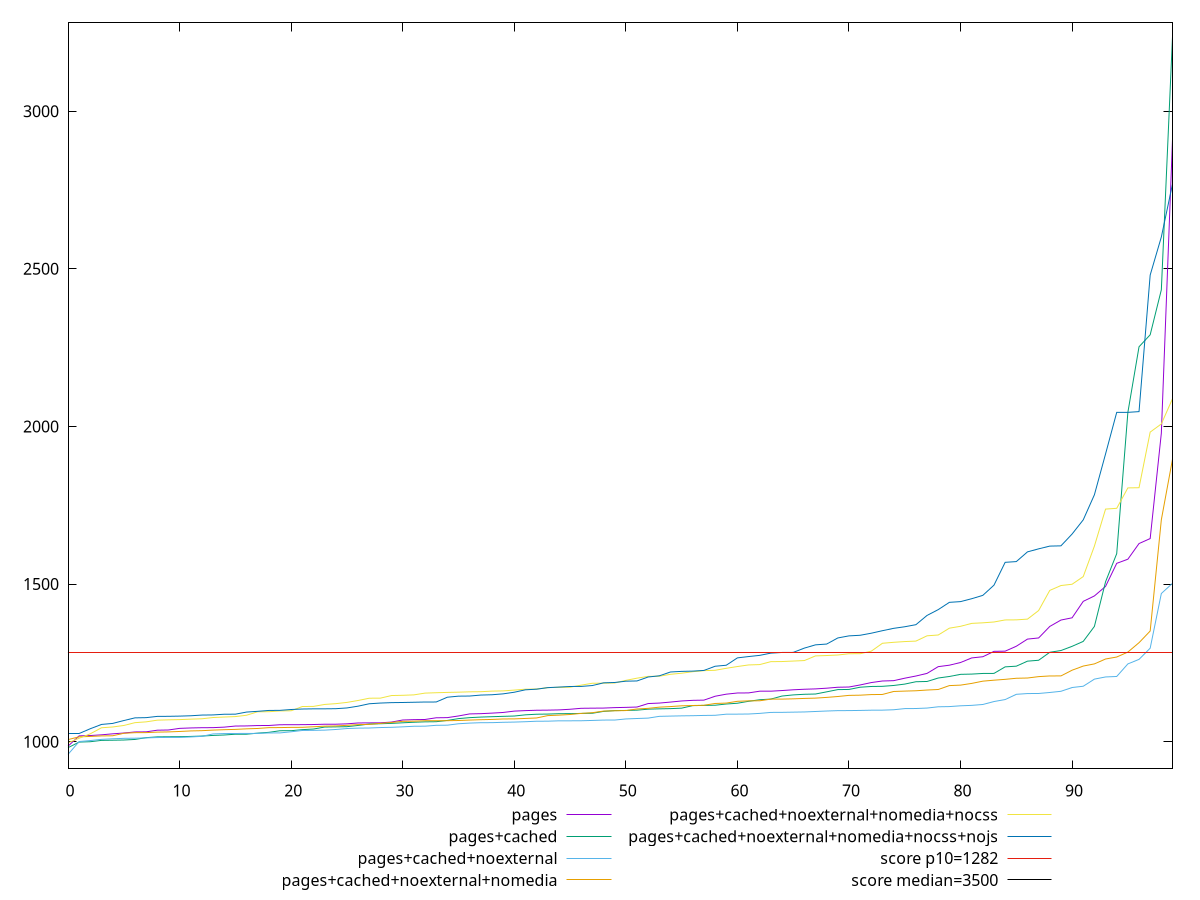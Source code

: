 reset

$pages <<EOF
0 985.7040000000006
1 1018.4480000000003
2 1019.4880000000003
3 1021.7720000000004
4 1024.912000000001
5 1027.4559999999997
6 1030.8960000000002
7 1031.2320000000007
8 1036.404000000001
9 1037.0920000000006
10 1042.2160000000006
11 1043.5520000000008
12 1044.3320000000003
13 1044.5360000000007
14 1046.1480000000001
15 1049.6040000000003
16 1050
17 1051.1680000000008
18 1051.336
19 1053.7520000000002
20 1053.7760000000003
21 1054.028
22 1054.4360000000004
23 1055.3360000000002
24 1055.3880000000001
25 1056.5920000000003
26 1059.3480000000004
27 1059.6759999999995
28 1059.8039999999996
29 1062.1920000000005
30 1068.7760000000005
31 1069.9280000000003
32 1070.4200000000003
33 1075.8040000000008
34 1076.3120000000006
35 1081.5800000000004
36 1088.076
37 1088.8960000000006
38 1090.6
39 1092.6919999999996
40 1096.9920000000004
41 1098.544
42 1099.6959999999997
43 1100.0680000000004
44 1100.7720000000006
45 1102.8400000000006
46 1105.8920000000007
47 1106.3040000000005
48 1106.6160000000002
49 1108.036
50 1108.832
51 1109.8919999999994
52 1120.9400000000003
53 1122.4640000000006
54 1125.6319999999994
55 1129.1600000000003
56 1131.1360000000002
57 1131.8199999999997
58 1144.1080000000002
59 1150.688
60 1154.4240000000002
61 1154.7079999999999
62 1160.1280000000002
63 1160.1920000000005
64 1162.2000000000003
65 1164.596
66 1166.3239999999996
67 1167.4479999999994
68 1169.6719999999996
69 1172.6679999999997
70 1173.4080000000001
71 1179.915999999999
72 1187.4920000000002
73 1192.4879999999998
74 1193.5559999999994
75 1201.3559999999995
76 1208.272
77 1216.6640000000007
78 1237.995999999999
79 1242.6120000000003
80 1251.1399999999987
81 1265.651999999999
82 1269.476
83 1286.5559999999987
84 1287.1279999999997
85 1302.7239999999986
86 1325.3839999999984
87 1329.008
88 1365.5679999999993
89 1385.8039999999999
90 1392.939999999999
91 1445.1119999999987
92 1462.311999999999
93 1492.576
94 1565.6759999999983
95 1578.8559999999986
96 1628.4799999999993
97 1644.3519999999994
98 1978.5719999999985
99 2909.8959999999984
EOF

$pagesCached <<EOF
0 981.0240000000006
1 998.7680000000005
2 999.8960000000005
3 1004.1400000000004
4 1004.6640000000002
5 1005.2840000000008
6 1007.0600000000006
7 1012.7800000000002
8 1015.2920000000004
9 1015.6560000000003
10 1015.9040000000006
11 1016.6960000000004
12 1017.8600000000005
13 1019.8120000000007
14 1021.2040000000006
15 1023.6840000000001
16 1023.7080000000005
17 1027.0480000000002
18 1029.6280000000004
19 1034.704000000001
20 1034.8120000000006
21 1038.1600000000003
22 1040.0920000000003
23 1046.3720000000005
24 1046.9640000000004
25 1047.5640000000005
26 1051.4920000000009
27 1055.956
28 1056.9400000000005
29 1058.0600000000006
30 1059.9080000000004
31 1061.6400000000003
32 1062.9120000000007
33 1063.3440000000005
34 1067.3960000000004
35 1073.1600000000008
36 1076.2440000000006
37 1078.0400000000004
38 1079.2920000000008
39 1080.3680000000004
40 1081.3720000000003
41 1085.1800000000003
42 1087.0920000000003
43 1087.6040000000005
44 1088.7720000000004
45 1088.9480000000003
46 1089.652
47 1090.1800000000003
48 1096.0160000000005
49 1098.6200000000006
50 1099.0480000000007
51 1100.0160000000008
52 1103.136
53 1104.1480000000006
54 1104.8360000000002
55 1106.3760000000004
56 1114.3480000000006
57 1115.0640000000003
58 1115.6280000000013
59 1119.4759999999994
60 1121.9320000000007
61 1128.0880000000006
62 1133.0760000000005
63 1135.136
64 1144.7920000000001
65 1148.3640000000003
66 1150.3400000000004
67 1151.195999999999
68 1158.0680000000004
69 1165.192
70 1165.6840000000007
71 1172.7480000000005
72 1175.1080000000004
73 1175.5840000000007
74 1178.2640000000004
75 1182.652
76 1190.1280000000008
77 1190.9839999999997
78 1201.931999999999
79 1206.8120000000004
80 1213.5800000000006
81 1214.4040000000007
82 1216.3840000000002
83 1216.5999999999992
84 1237.3239999999998
85 1239.4920000000006
86 1255.4160000000002
87 1258.2399999999998
88 1283.6079999999997
89 1289.1400000000006
90 1302.4399999999985
91 1318.1519999999998
92 1365.6120000000008
93 1507.1919999999986
94 1596.4280000000008
95 2044.3879999999992
96 2252.552
97 2290.6679999999997
98 2433.392
99 3236.2599999999984
EOF

$pagesCachedNoexternal <<EOF
0 959.6440000000007
1 1000.4880000000006
2 1003.5960000000006
3 1007.3320000000006
4 1009.2360000000006
5 1010.6000000000008
6 1011.0280000000008
7 1011.9880000000006
8 1013.1200000000001
9 1013.4880000000004
10 1013.5400000000004
11 1014.9720000000004
12 1016.8600000000002
13 1024.5800000000006
14 1025.7600000000004
15 1026.0400000000009
16 1026.076000000001
17 1026.3600000000004
18 1027.6960000000004
19 1027.8360000000002
20 1031.3920000000005
21 1035.5520000000008
22 1035.9640000000002
23 1036.6320000000005
24 1038.6680000000006
25 1041.7200000000005
26 1042.9640000000006
27 1043.3800000000003
28 1044.8359999999998
29 1045.5480000000007
30 1047.0680000000002
31 1048.9080000000004
32 1049.2000000000007
33 1051.9160000000004
34 1052.3400000000006
35 1056.8680000000002
36 1058.9520000000005
37 1060.236
38 1060.3560000000007
39 1061.4880000000005
40 1062.1800000000005
41 1063.3280000000007
42 1064.8640000000005
43 1065.008
44 1066.192000000001
45 1066.2040000000004
46 1066.3760000000009
47 1067.380000000001
48 1068.5480000000007
49 1068.6280000000006
50 1072.0960000000005
51 1073.5120000000004
52 1074.7880000000007
53 1080.3640000000007
54 1081.1880000000003
55 1081.9400000000005
56 1082.4320000000002
57 1083.2520000000006
58 1083.6640000000004
59 1087.1960000000004
60 1087.3760000000002
61 1087.768
62 1089.7400000000007
63 1092.8480000000006
64 1093.0280000000007
65 1093.6760000000004
66 1094.2840000000003
67 1095.7760000000005
68 1097.2720000000002
69 1098.480000000001
70 1098.6400000000006
71 1099.1200000000001
72 1099.8760000000007
73 1100.0480000000007
74 1101.2440000000004
75 1104.9360000000004
76 1105.1840000000007
77 1106.66
78 1110.6720000000003
79 1111.3280000000004
80 1113.8320000000006
81 1115.1680000000003
82 1118.0200000000002
83 1127.3440000000003
84 1133.6000000000004
85 1150.26
86 1152.6280000000004
87 1152.8919999999998
88 1156.0680000000007
89 1159.8160000000003
90 1171.8040000000005
91 1175.8680000000006
92 1198.4440000000004
93 1205.315999999999
94 1206.8439999999996
95 1246.7080000000008
96 1261.0999999999985
97 1296.6040000000007
98 1470.0359999999996
99 1502.3920000000007
EOF

$pagesCachedNoexternalNomedia <<EOF
0 1006.6480000000005
1 1015.4560000000005
2 1016.6000000000009
3 1018.2680000000009
4 1018.7280000000004
5 1026.6720000000005
6 1028.5800000000002
7 1028.7800000000007
8 1030.3320000000006
9 1030.9880000000005
10 1032.4080000000006
11 1034.1360000000004
12 1034.9200000000008
13 1036.724000000001
14 1038.0160000000005
15 1038.9960000000008
16 1040.7400000000002
17 1041.9240000000004
18 1044.4960000000005
19 1044.7320000000009
20 1045.3480000000004
21 1045.5720000000006
22 1047.3080000000007
23 1049.2560000000008
24 1049.836000000001
25 1051.8880000000008
26 1054.0840000000005
27 1054.8560000000007
28 1058.0600000000006
29 1060.9760000000003
30 1064.5680000000007
31 1065.0560000000003
32 1066.4440000000002
33 1066.5480000000007
34 1066.5760000000005
35 1067.152000000001
36 1068.532
37 1069.7400000000007
38 1070.5480000000005
39 1072.0600000000004
40 1072.3000000000006
41 1073.6960000000004
42 1075.228000000001
43 1082.6760000000006
44 1084.1920000000007
45 1086.212
46 1089.6880000000008
47 1091.9200000000005
48 1097.0600000000004
49 1098.0080000000005
50 1098.6800000000005
51 1103.7240000000004
52 1105.7280000000003
53 1109.4960000000005
54 1111.3360000000007
55 1113.7960000000005
56 1114.7720000000004
57 1115.4400000000007
58 1121.1840000000009
59 1122.4199999999994
60 1128.0800000000002
61 1129.5160000000005
62 1129.7280000000005
63 1134.9800000000002
64 1135.0440000000008
65 1135.8960000000004
66 1137.1999999999998
67 1138.164000000001
68 1140.4720000000007
69 1143.2960000000005
70 1146.8640000000007
71 1147.500000000001
72 1149.4000000000005
73 1149.7839999999987
74 1159.228
75 1160.46
76 1161.5039999999992
77 1163.8440000000003
78 1165.5400000000002
79 1177.8999999999999
80 1179.3880000000004
81 1184.8480000000006
82 1191.9640000000006
83 1195.08
84 1197.727999999999
85 1201.1519999999978
86 1201.936
87 1206.3520000000003
88 1208.5000000000002
89 1208.5880000000002
90 1226.7240000000004
91 1239.8759999999993
92 1246.7680000000007
93 1262.2599999999982
94 1268.5519999999992
95 1284.2840000000006
96 1314.0160000000003
97 1351.0159999999994
98 1703.8959999999981
99 1895.8159999999993
EOF

$pagesCachedNoexternalNomediaNocss <<EOF
0 996.3920000000005
1 1010.9160000000004
2 1025.0680000000002
3 1044.1400000000006
4 1046.5960000000011
5 1051.4080000000006
6 1060.3120000000008
7 1062.8760000000002
8 1068.2560000000005
9 1069.2680000000007
10 1069.9880000000007
11 1071.4640000000009
12 1072.64
13 1076.64
14 1078.188
15 1079.5960000000005
16 1083.832
17 1094.88
18 1095.028000000001
19 1097.5559999999996
20 1098.0200000000004
21 1111.5320000000006
22 1111.884
23 1118.1120000000005
24 1120.6160000000004
25 1124.5840000000007
26 1130.6640000000002
27 1137.8560000000004
28 1138.104
29 1146.3720000000008
30 1147.1080000000006
31 1148.4719999999998
32 1154.056
33 1155.2640000000006
34 1156.2800000000004
35 1157.0400000000002
36 1158.1519999999991
37 1158.5160000000003
38 1160.392
39 1161.1119999999999
40 1163.663999999999
41 1166.5000000000002
42 1166.9679999999987
43 1171.4000000000003
44 1172.4120000000007
45 1172.7640000000006
46 1179.3480000000004
47 1185.331999999999
48 1185.6960000000001
49 1186.124
50 1194.5080000000003
51 1201.4720000000007
52 1207.1399999999996
53 1207.543999999998
54 1213.66
55 1217.1839999999997
56 1221.9720000000002
57 1225.2800000000004
58 1226.4759999999992
59 1232.756000000001
60 1238.3679999999993
61 1243.4159999999995
62 1244.5599999999988
63 1253.831999999999
64 1254.203999999999
65 1255.7399999999989
66 1257.3160000000003
67 1272.0759999999996
68 1273.2719999999993
69 1274.8999999999985
70 1278.9199999999992
71 1279.0199999999993
72 1287.076
73 1312.1440000000005
74 1315.1759999999988
75 1317.5600000000004
76 1319.0400000000006
77 1335.8439999999994
78 1338.3600000000006
79 1360.019999999998
80 1365.9439999999981
81 1375.2519999999984
82 1377.0119999999988
83 1379.6639999999995
84 1386.1479999999995
85 1386.4319999999984
86 1388.7479999999991
87 1415.9199999999987
88 1479.8599999999994
89 1495.2719999999986
90 1499.352
91 1523.7479999999996
92 1620.279999999999
93 1737.7600000000002
94 1740.2119999999989
95 1804.9639999999988
96 1805.5559999999987
97 1981.9839999999992
98 2007.8439999999996
99 2087.7359999999994
EOF

$pagesCachedNoexternalNomediaNocssNojs <<EOF
0 1025.8440000000003
1 1025.9760000000006
2 1041.1440000000007
3 1054.708
4 1057.8880000000001
5 1067.0320000000008
6 1075.5600000000004
7 1076.2440000000004
8 1080.2280000000003
9 1080.448000000001
10 1081.0880000000006
11 1082.212000000001
12 1084.4080000000001
13 1084.8880000000004
14 1087.0440000000008
15 1087.2280000000003
16 1093.924000000001
17 1096.2920000000006
18 1099.0720000000006
19 1099.372000000001
20 1102.0600000000004
21 1103.6080000000006
22 1104.1560000000002
23 1104.2280000000005
24 1104.6480000000006
25 1107.0000000000002
26 1112.6400000000006
27 1120.2640000000008
28 1122.5120000000004
29 1123.8520000000005
30 1124.3040000000003
31 1125.0520000000004
32 1125.8200000000006
33 1125.8880000000001
34 1141.0400000000004
35 1144.4040000000007
36 1144.8000000000004
37 1147.8680000000002
38 1148.8560000000004
39 1151.7040000000004
40 1156.8360000000007
41 1164.5360000000003
42 1166.516000000001
43 1171.4279999999997
44 1173.152
45 1175.0919999999996
46 1175.2839999999997
47 1178.1040000000014
48 1186.6319999999987
49 1187.768
50 1191.864
51 1192.6440000000002
52 1205.1679999999992
53 1208.948
54 1221.0599999999993
55 1223.007999999999
56 1223.8040000000003
57 1226.02
58 1239.264000000001
59 1242.48
60 1265.808000000001
61 1269.988
62 1273.7920000000004
63 1280.8720000000003
64 1283.0040000000001
65 1283.2120000000002
66 1296.7919999999995
67 1307.156
68 1309.6479999999992
69 1329.0080000000003
70 1335.6080000000004
71 1337.5119999999993
72 1344.0560000000007
73 1352.036
74 1359.4759999999987
75 1364.5360000000003
76 1371.1000000000001
77 1400.5279999999987
78 1418.863999999999
79 1441.9679999999987
80 1444.2680000000005
81 1453.4559999999988
82 1464.1600000000008
83 1496.5759999999993
84 1568.8759999999988
85 1571.2439999999995
86 1602.043999999999
87 1611.6519999999991
88 1620.3479999999995
89 1621.171999999999
90 1658.6399999999996
91 1703.6439999999989
92 1783.1399999999994
93 1912.668
94 2044.4839999999995
95 2044.6160000000007
96 2046.9079999999994
97 2480.0959999999995
98 2600.819999999999
99 2768.5679999999993
EOF

set key outside below
set xrange [0:99]
set yrange [914.1116800000008:3281.792319999998]
set trange [914.1116800000008:3281.792319999998]
set terminal svg size 640, 600 enhanced background rgb 'white'
set output "reprap/bootup-time/comparison/sorted/all_raw.svg"

plot $pages title "pages" with line, \
     $pagesCached title "pages+cached" with line, \
     $pagesCachedNoexternal title "pages+cached+noexternal" with line, \
     $pagesCachedNoexternalNomedia title "pages+cached+noexternal+nomedia" with line, \
     $pagesCachedNoexternalNomediaNocss title "pages+cached+noexternal+nomedia+nocss" with line, \
     $pagesCachedNoexternalNomediaNocssNojs title "pages+cached+noexternal+nomedia+nocss+nojs" with line, \
     1282 title "score p10=1282", \
     3500 title "score median=3500"

reset
